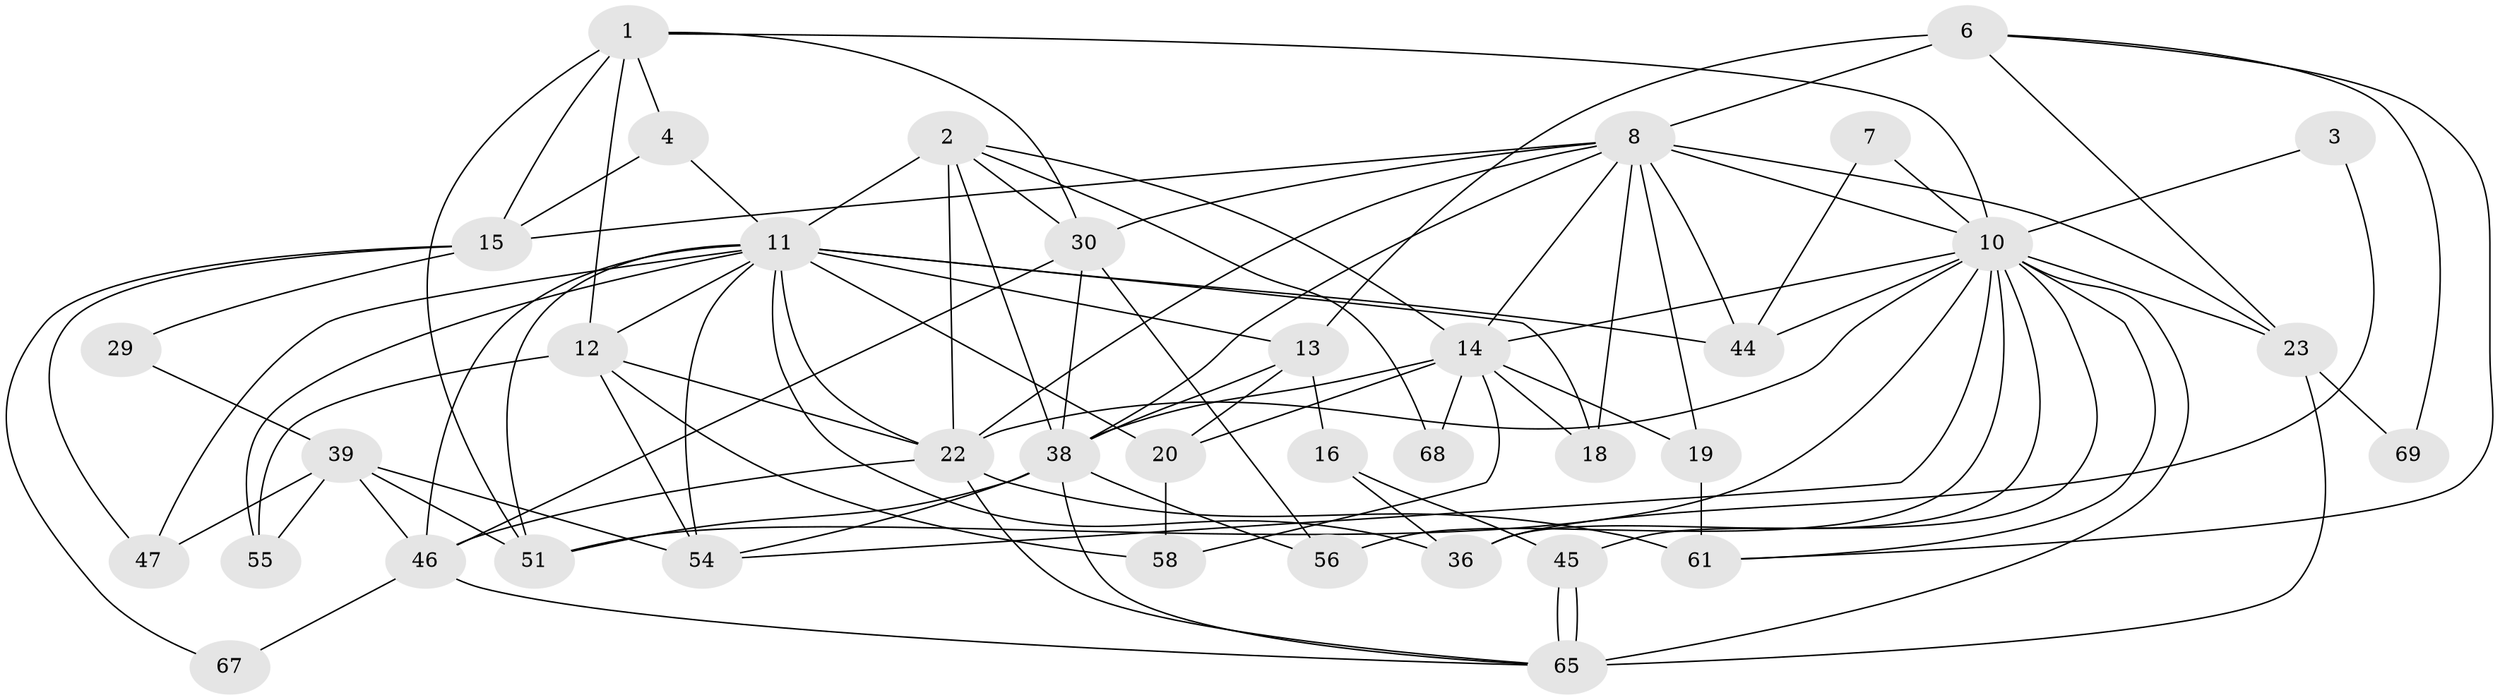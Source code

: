 // original degree distribution, {4: 0.3157894736842105, 5: 0.2236842105263158, 2: 0.14473684210526316, 3: 0.19736842105263158, 6: 0.09210526315789473, 7: 0.02631578947368421}
// Generated by graph-tools (version 1.1) at 2025/14/03/09/25 04:14:54]
// undirected, 38 vertices, 98 edges
graph export_dot {
graph [start="1"]
  node [color=gray90,style=filled];
  1 [super="+9"];
  2 [super="+5"];
  3;
  4 [super="+34"];
  6 [super="+33+48"];
  7;
  8 [super="+73+63+27"];
  10 [super="+25+26+32+24"];
  11 [super="+17+31"];
  12 [super="+53"];
  13 [super="+28"];
  14 [super="+42"];
  15;
  16;
  18;
  19;
  20 [super="+21"];
  22 [super="+60+62+40"];
  23 [super="+59"];
  29;
  30 [super="+35"];
  36;
  38 [super="+72+52"];
  39 [super="+57"];
  44;
  45;
  46;
  47;
  51 [super="+76"];
  54;
  55;
  56;
  58;
  61;
  65;
  67;
  68;
  69;
  1 -- 51;
  1 -- 15;
  1 -- 12;
  1 -- 10;
  1 -- 4;
  1 -- 30;
  2 -- 14;
  2 -- 38;
  2 -- 68;
  2 -- 22;
  2 -- 30;
  2 -- 11 [weight=3];
  3 -- 36;
  3 -- 10;
  4 -- 15;
  4 -- 11;
  6 -- 23;
  6 -- 61;
  6 -- 69;
  6 -- 13;
  6 -- 8 [weight=2];
  7 -- 44;
  7 -- 10;
  8 -- 23;
  8 -- 19;
  8 -- 38 [weight=2];
  8 -- 30;
  8 -- 22;
  8 -- 44 [weight=2];
  8 -- 18;
  8 -- 14;
  8 -- 15;
  8 -- 10;
  10 -- 65;
  10 -- 36 [weight=2];
  10 -- 45;
  10 -- 51;
  10 -- 56 [weight=2];
  10 -- 61;
  10 -- 22 [weight=2];
  10 -- 23 [weight=2];
  10 -- 14;
  10 -- 54;
  10 -- 44;
  11 -- 51 [weight=2];
  11 -- 47;
  11 -- 12;
  11 -- 44;
  11 -- 46;
  11 -- 18;
  11 -- 20;
  11 -- 22;
  11 -- 55;
  11 -- 54;
  11 -- 13 [weight=3];
  11 -- 36;
  12 -- 54;
  12 -- 22;
  12 -- 55;
  12 -- 58;
  13 -- 16;
  13 -- 38;
  13 -- 20;
  14 -- 58;
  14 -- 68;
  14 -- 38 [weight=2];
  14 -- 18;
  14 -- 19;
  14 -- 20;
  15 -- 29;
  15 -- 47;
  15 -- 67;
  16 -- 36;
  16 -- 45;
  19 -- 61;
  20 -- 58;
  22 -- 61 [weight=2];
  22 -- 46;
  22 -- 65;
  23 -- 65;
  23 -- 69;
  29 -- 39;
  30 -- 46;
  30 -- 38;
  30 -- 56;
  38 -- 65;
  38 -- 54;
  38 -- 51;
  38 -- 56;
  39 -- 54;
  39 -- 55;
  39 -- 51;
  39 -- 47;
  39 -- 46;
  45 -- 65;
  45 -- 65;
  46 -- 65;
  46 -- 67;
}
